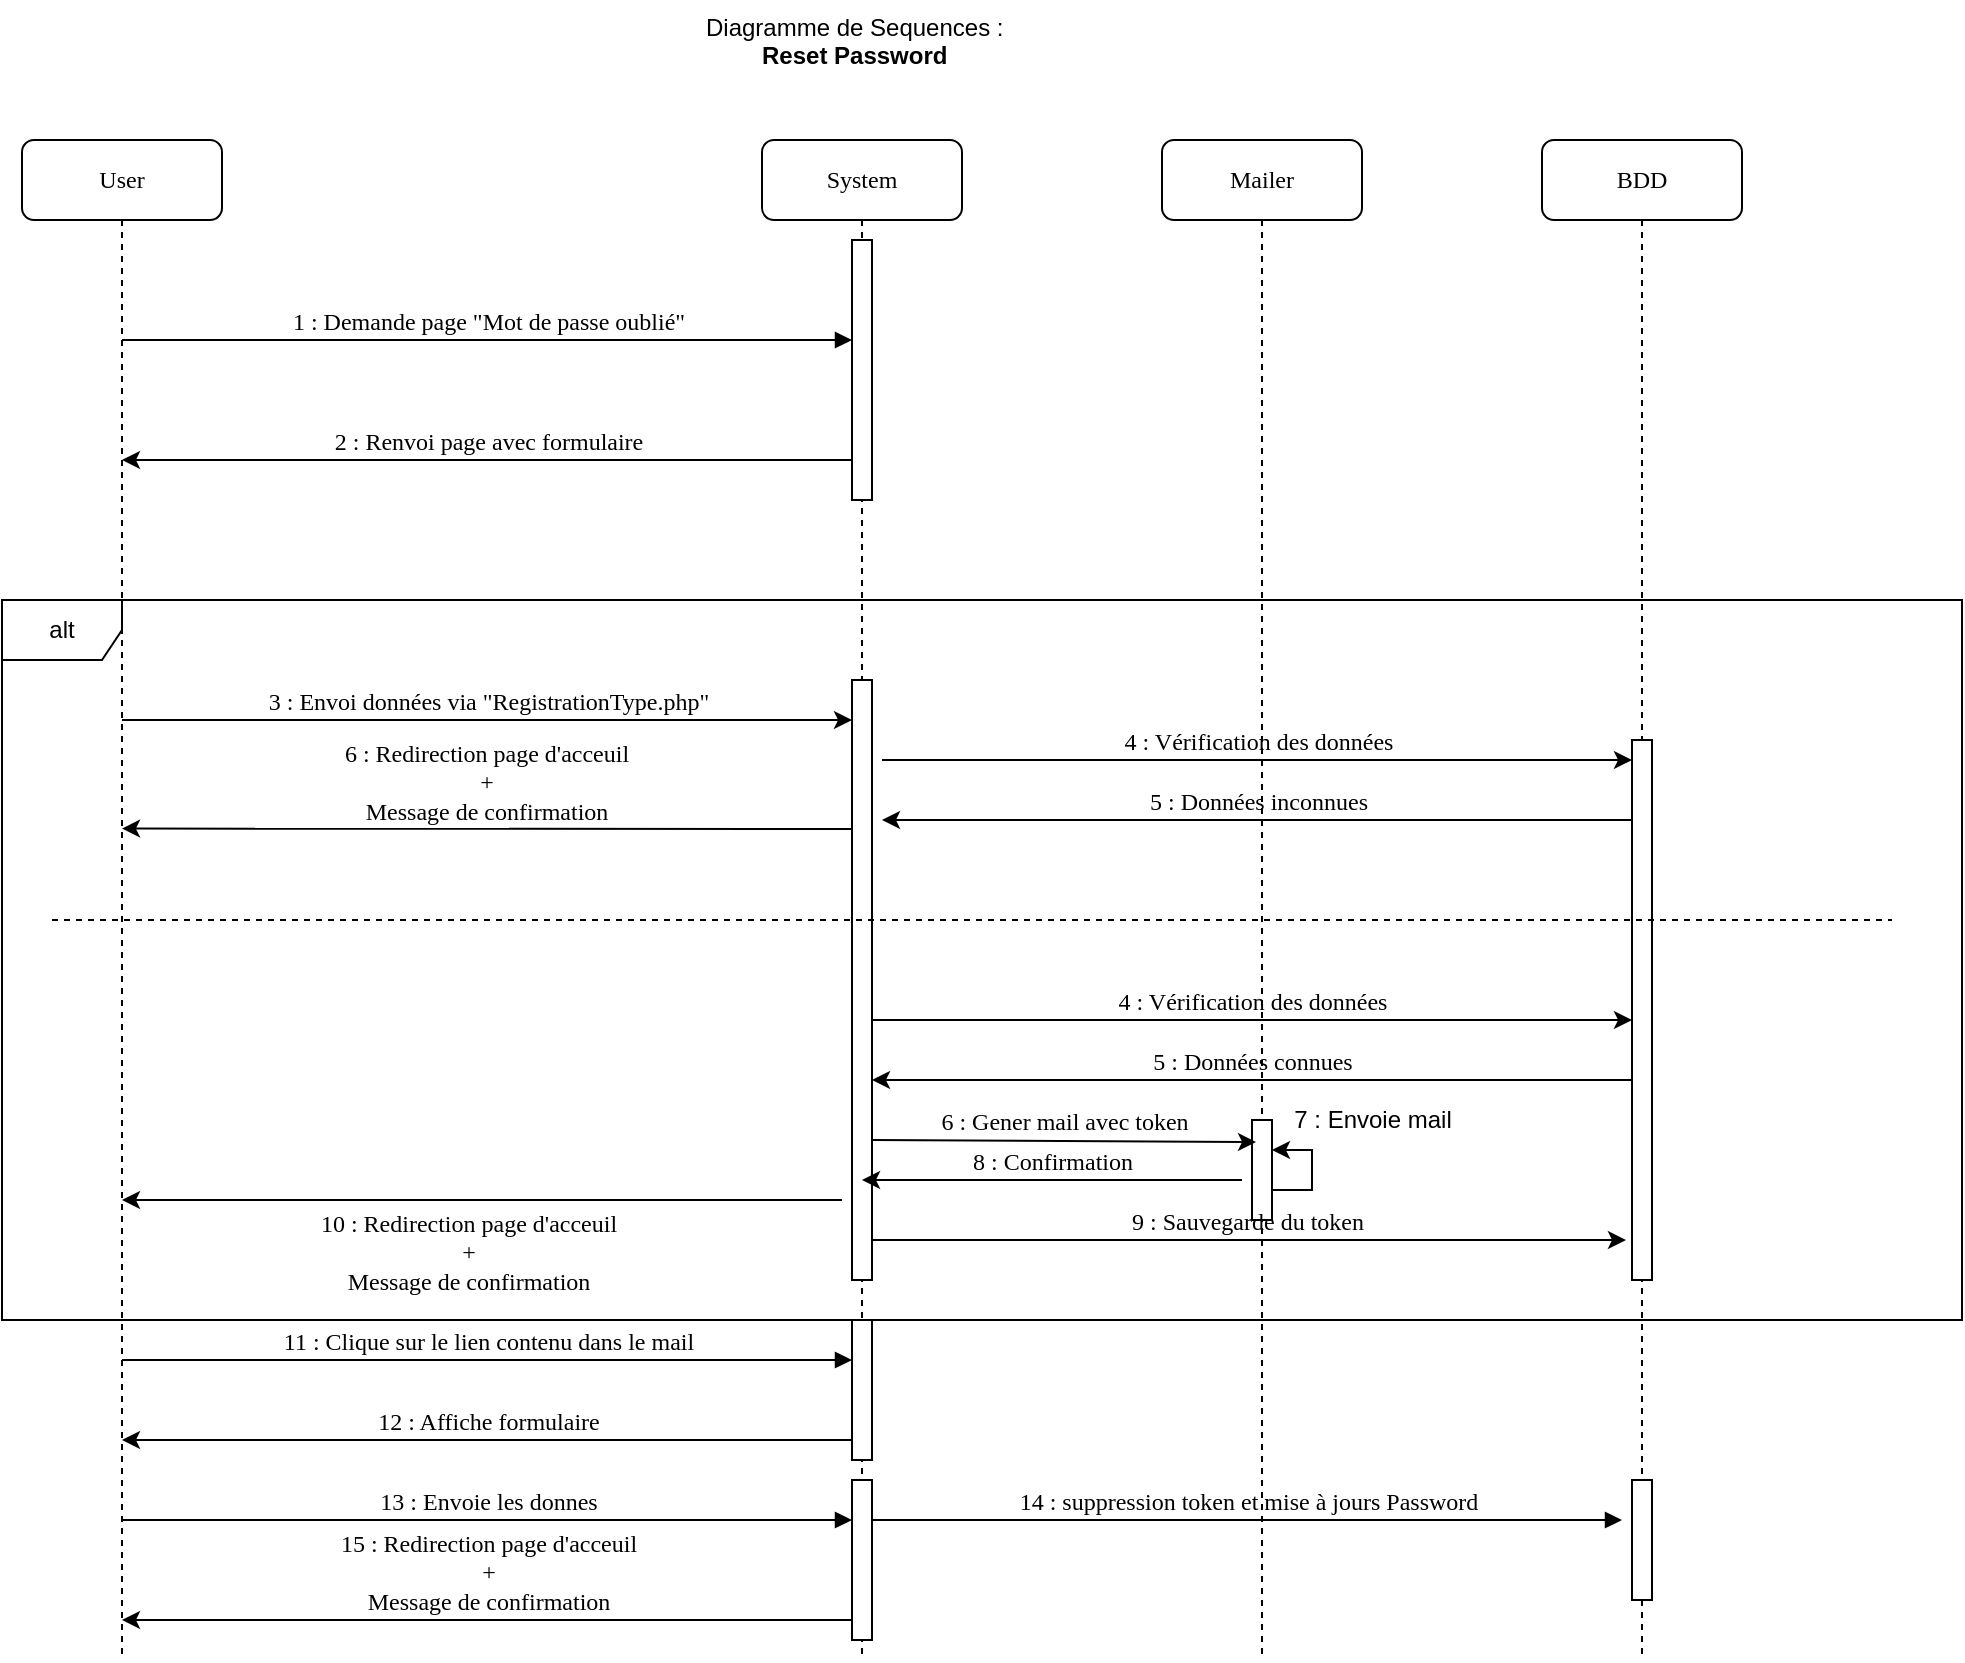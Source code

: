 <mxfile version="12.4.2" type="device" pages="1"><diagram name="Page-1" id="13e1069c-82ec-6db2-03f1-153e76fe0fe0"><mxGraphModel dx="1072" dy="792" grid="1" gridSize="10" guides="1" tooltips="1" connect="1" arrows="1" fold="1" page="1" pageScale="1" pageWidth="1100" pageHeight="850" background="#ffffff" math="0" shadow="0"><root><mxCell id="0"/><mxCell id="1" parent="0"/><mxCell id="iVb1Nu-RLqh_Ps4pL5e1-4" value="alt" style="shape=umlFrame;whiteSpace=wrap;html=1;" parent="1" vertex="1"><mxGeometry x="90" y="310" width="980" height="360" as="geometry"/></mxCell><mxCell id="7baba1c4bc27f4b0-2" value="System" style="shape=umlLifeline;perimeter=lifelinePerimeter;whiteSpace=wrap;html=1;container=1;collapsible=0;recursiveResize=0;outlineConnect=0;rounded=1;shadow=0;comic=0;labelBackgroundColor=none;strokeWidth=1;fontFamily=Verdana;fontSize=12;align=center;" parent="1" vertex="1"><mxGeometry x="470" y="80" width="100" height="760" as="geometry"/></mxCell><mxCell id="7baba1c4bc27f4b0-10" value="" style="html=1;points=[];perimeter=orthogonalPerimeter;rounded=0;shadow=0;comic=0;labelBackgroundColor=none;strokeWidth=1;fontFamily=Verdana;fontSize=12;align=center;" parent="7baba1c4bc27f4b0-2" vertex="1"><mxGeometry x="45" y="50" width="10" height="130" as="geometry"/></mxCell><mxCell id="iVb1Nu-RLqh_Ps4pL5e1-6" value="" style="html=1;points=[];perimeter=orthogonalPerimeter;rounded=0;shadow=0;comic=0;labelBackgroundColor=none;strokeWidth=1;fontFamily=Verdana;fontSize=12;align=center;" parent="7baba1c4bc27f4b0-2" vertex="1"><mxGeometry x="45" y="270" width="10" height="300" as="geometry"/></mxCell><mxCell id="oGswtRd152JvWVccDxA1-33" value="" style="html=1;points=[];perimeter=orthogonalPerimeter;rounded=0;shadow=0;comic=0;labelBackgroundColor=none;strokeWidth=1;fontFamily=Verdana;fontSize=12;align=center;" parent="7baba1c4bc27f4b0-2" vertex="1"><mxGeometry x="45" y="670" width="10" height="80" as="geometry"/></mxCell><mxCell id="7baba1c4bc27f4b0-3" value="BDD" style="shape=umlLifeline;perimeter=lifelinePerimeter;whiteSpace=wrap;html=1;container=1;collapsible=0;recursiveResize=0;outlineConnect=0;rounded=1;shadow=0;comic=0;labelBackgroundColor=none;strokeWidth=1;fontFamily=Verdana;fontSize=12;align=center;" parent="1" vertex="1"><mxGeometry x="860" y="80" width="100" height="760" as="geometry"/></mxCell><mxCell id="7baba1c4bc27f4b0-13" value="" style="html=1;points=[];perimeter=orthogonalPerimeter;rounded=0;shadow=0;comic=0;labelBackgroundColor=none;strokeWidth=1;fontFamily=Verdana;fontSize=12;align=center;" parent="7baba1c4bc27f4b0-3" vertex="1"><mxGeometry x="45" y="300" width="10" height="270" as="geometry"/></mxCell><mxCell id="oGswtRd152JvWVccDxA1-32" value="" style="html=1;points=[];perimeter=orthogonalPerimeter;rounded=0;shadow=0;comic=0;labelBackgroundColor=none;strokeWidth=1;fontFamily=Verdana;fontSize=12;align=center;" parent="7baba1c4bc27f4b0-3" vertex="1"><mxGeometry x="45" y="670" width="10" height="60" as="geometry"/></mxCell><mxCell id="7baba1c4bc27f4b0-8" value="User" style="shape=umlLifeline;perimeter=lifelinePerimeter;whiteSpace=wrap;html=1;container=1;collapsible=0;recursiveResize=0;outlineConnect=0;rounded=1;shadow=0;comic=0;labelBackgroundColor=none;strokeWidth=1;fontFamily=Verdana;fontSize=12;align=center;" parent="1" vertex="1"><mxGeometry x="100" y="80" width="100" height="760" as="geometry"/></mxCell><mxCell id="7baba1c4bc27f4b0-20" value="1 : Demande page &quot;Mot de passe oublié&quot;" style="html=1;verticalAlign=bottom;endArrow=block;labelBackgroundColor=none;fontFamily=Verdana;fontSize=12;edgeStyle=elbowEdgeStyle;elbow=vertical;" parent="1" target="7baba1c4bc27f4b0-10" edge="1"><mxGeometry relative="1" as="geometry"><mxPoint x="150" y="180" as="sourcePoint"/><mxPoint x="280" y="180" as="targetPoint"/></mxGeometry></mxCell><mxCell id="iVb1Nu-RLqh_Ps4pL5e1-3" value="2 : Renvoi page avec formulaire" style="html=1;verticalAlign=bottom;endArrow=none;labelBackgroundColor=none;fontFamily=Verdana;fontSize=12;edgeStyle=elbowEdgeStyle;elbow=vertical;startArrow=classic;startFill=1;endFill=0;" parent="1" edge="1"><mxGeometry relative="1" as="geometry"><mxPoint x="150" y="240" as="sourcePoint"/><mxPoint x="515" y="240" as="targetPoint"/></mxGeometry></mxCell><mxCell id="iVb1Nu-RLqh_Ps4pL5e1-5" value="3 : Envoi données via &quot;RegistrationType.php&quot;" style="html=1;verticalAlign=bottom;endArrow=classic;labelBackgroundColor=none;fontFamily=Verdana;fontSize=12;edgeStyle=elbowEdgeStyle;elbow=vertical;startArrow=none;startFill=0;endFill=1;" parent="1" edge="1"><mxGeometry relative="1" as="geometry"><mxPoint x="150" y="370" as="sourcePoint"/><mxPoint x="515" y="370" as="targetPoint"/></mxGeometry></mxCell><mxCell id="iVb1Nu-RLqh_Ps4pL5e1-10" value="6 : Redirection page d'acceuil&lt;br&gt;+&lt;br&gt;Message de confirmation" style="html=1;verticalAlign=bottom;endArrow=none;labelBackgroundColor=none;fontFamily=Verdana;fontSize=12;edgeStyle=elbowEdgeStyle;elbow=vertical;startArrow=classic;startFill=1;endFill=0;" parent="1" edge="1"><mxGeometry relative="1" as="geometry"><mxPoint x="150" y="424.29" as="sourcePoint"/><mxPoint x="515" y="424.29" as="targetPoint"/></mxGeometry></mxCell><mxCell id="iVb1Nu-RLqh_Ps4pL5e1-12" value="15 : Redirection page d'acceuil&lt;br&gt;+&lt;br&gt;Message de confirmation" style="html=1;verticalAlign=bottom;endArrow=none;labelBackgroundColor=none;fontFamily=Verdana;fontSize=12;edgeStyle=elbowEdgeStyle;elbow=vertical;startArrow=classic;startFill=1;endFill=0;" parent="1" edge="1"><mxGeometry relative="1" as="geometry"><mxPoint x="150" y="820" as="sourcePoint"/><mxPoint x="515" y="820" as="targetPoint"/></mxGeometry></mxCell><mxCell id="iVb1Nu-RLqh_Ps4pL5e1-13" value="Diagramme de Sequences :&lt;br&gt;&lt;div style=&quot;text-align: center&quot;&gt;&lt;b&gt;Reset Password&lt;/b&gt;&lt;/div&gt;" style="text;html=1;" parent="1" vertex="1"><mxGeometry x="440" y="10" width="180" height="40" as="geometry"/></mxCell><mxCell id="oGswtRd152JvWVccDxA1-12" value="4 : Vérification des données" style="html=1;verticalAlign=bottom;endArrow=classic;labelBackgroundColor=none;fontFamily=Verdana;fontSize=12;elbow=vertical;startArrow=none;startFill=0;endFill=1;" parent="1" target="7baba1c4bc27f4b0-13" edge="1"><mxGeometry relative="1" as="geometry"><mxPoint x="530" y="390" as="sourcePoint"/><mxPoint x="820" y="390" as="targetPoint"/><mxPoint as="offset"/></mxGeometry></mxCell><mxCell id="oGswtRd152JvWVccDxA1-13" value="5 : Données inconnues" style="html=1;verticalAlign=bottom;endArrow=none;labelBackgroundColor=none;fontFamily=Verdana;fontSize=12;edgeStyle=elbowEdgeStyle;elbow=vertical;startArrow=classic;startFill=1;endFill=0;" parent="1" target="7baba1c4bc27f4b0-13" edge="1"><mxGeometry relative="1" as="geometry"><mxPoint x="530" y="420" as="sourcePoint"/><mxPoint x="820" y="420" as="targetPoint"/><mxPoint as="offset"/></mxGeometry></mxCell><mxCell id="oGswtRd152JvWVccDxA1-14" value="Mailer" style="shape=umlLifeline;perimeter=lifelinePerimeter;whiteSpace=wrap;html=1;container=1;collapsible=0;recursiveResize=0;outlineConnect=0;rounded=1;shadow=0;comic=0;labelBackgroundColor=none;strokeWidth=1;fontFamily=Verdana;fontSize=12;align=center;" parent="1" vertex="1"><mxGeometry x="670" y="80" width="100" height="760" as="geometry"/></mxCell><mxCell id="oGswtRd152JvWVccDxA1-20" style="edgeStyle=none;rounded=0;orthogonalLoop=1;jettySize=auto;html=1;startArrow=classic;startFill=1;endArrow=none;endFill=0;" parent="oGswtRd152JvWVccDxA1-14" source="oGswtRd152JvWVccDxA1-15" target="oGswtRd152JvWVccDxA1-14" edge="1"><mxGeometry relative="1" as="geometry"/></mxCell><mxCell id="oGswtRd152JvWVccDxA1-15" value="" style="html=1;points=[];perimeter=orthogonalPerimeter;rounded=0;shadow=0;comic=0;labelBackgroundColor=none;strokeWidth=1;fontFamily=Verdana;fontSize=12;align=center;" parent="oGswtRd152JvWVccDxA1-14" vertex="1"><mxGeometry x="45" y="490" width="10" height="50" as="geometry"/></mxCell><mxCell id="oGswtRd152JvWVccDxA1-21" style="edgeStyle=none;rounded=0;orthogonalLoop=1;jettySize=auto;html=1;startArrow=classic;startFill=1;endArrow=none;endFill=0;" parent="oGswtRd152JvWVccDxA1-14" source="oGswtRd152JvWVccDxA1-15" target="oGswtRd152JvWVccDxA1-15" edge="1"><mxGeometry relative="1" as="geometry"/></mxCell><mxCell id="oGswtRd152JvWVccDxA1-17" value="4 : Vérification des données" style="html=1;verticalAlign=bottom;endArrow=classic;labelBackgroundColor=none;fontFamily=Verdana;fontSize=12;elbow=vertical;startArrow=none;startFill=0;endFill=1;" parent="1" target="7baba1c4bc27f4b0-13" edge="1"><mxGeometry relative="1" as="geometry"><mxPoint x="525" y="520" as="sourcePoint"/><mxPoint x="815" y="520" as="targetPoint"/><mxPoint as="offset"/></mxGeometry></mxCell><mxCell id="oGswtRd152JvWVccDxA1-18" value="5 : Données connues" style="html=1;verticalAlign=bottom;endArrow=none;labelBackgroundColor=none;fontFamily=Verdana;fontSize=12;elbow=vertical;startArrow=classic;startFill=1;endFill=0;" parent="1" target="7baba1c4bc27f4b0-13" edge="1"><mxGeometry relative="1" as="geometry"><mxPoint x="525" y="550" as="sourcePoint"/><mxPoint x="815" y="550" as="targetPoint"/><mxPoint as="offset"/></mxGeometry></mxCell><mxCell id="oGswtRd152JvWVccDxA1-19" value="6 : Gener mail avec token" style="html=1;verticalAlign=bottom;endArrow=classic;labelBackgroundColor=none;fontFamily=Verdana;fontSize=12;elbow=vertical;startArrow=none;startFill=0;endFill=1;entryX=0.2;entryY=0.22;entryDx=0;entryDy=0;entryPerimeter=0;" parent="1" target="oGswtRd152JvWVccDxA1-15" edge="1"><mxGeometry relative="1" as="geometry"><mxPoint x="525" y="580" as="sourcePoint"/><mxPoint x="710" y="590" as="targetPoint"/><mxPoint as="offset"/></mxGeometry></mxCell><mxCell id="oGswtRd152JvWVccDxA1-22" value="7 : Envoie mail" style="text;html=1;align=center;verticalAlign=middle;resizable=0;points=[];;autosize=1;" parent="1" vertex="1"><mxGeometry x="730" y="560" width="90" height="20" as="geometry"/></mxCell><mxCell id="oGswtRd152JvWVccDxA1-23" value="8 : Confirmation" style="html=1;verticalAlign=bottom;endArrow=none;labelBackgroundColor=none;fontFamily=Verdana;fontSize=12;elbow=vertical;startArrow=classic;startFill=1;endFill=0;" parent="1" edge="1"><mxGeometry relative="1" as="geometry"><mxPoint x="520" y="600" as="sourcePoint"/><mxPoint x="710" y="600" as="targetPoint"/><mxPoint as="offset"/></mxGeometry></mxCell><mxCell id="oGswtRd152JvWVccDxA1-25" value="9 : Sauvegarde du token&amp;nbsp;" style="html=1;verticalAlign=bottom;endArrow=classic;labelBackgroundColor=none;fontFamily=Verdana;fontSize=12;elbow=vertical;startArrow=none;startFill=0;endFill=1;" parent="1" source="iVb1Nu-RLqh_Ps4pL5e1-6" edge="1"><mxGeometry relative="1" as="geometry"><mxPoint x="520" y="640" as="sourcePoint"/><mxPoint x="902" y="630" as="targetPoint"/><mxPoint as="offset"/></mxGeometry></mxCell><mxCell id="oGswtRd152JvWVccDxA1-28" value="11 : Clique sur le lien contenu dans le mail&lt;br&gt;" style="html=1;verticalAlign=bottom;endArrow=block;labelBackgroundColor=none;fontFamily=Verdana;fontSize=12;edgeStyle=elbowEdgeStyle;elbow=vertical;" parent="1" edge="1"><mxGeometry relative="1" as="geometry"><mxPoint x="150" y="690" as="sourcePoint"/><mxPoint x="515" y="690" as="targetPoint"/></mxGeometry></mxCell><mxCell id="oGswtRd152JvWVccDxA1-29" value="12 : Affiche formulaire" style="html=1;verticalAlign=bottom;endArrow=none;labelBackgroundColor=none;fontFamily=Verdana;fontSize=12;edgeStyle=elbowEdgeStyle;elbow=vertical;startArrow=classic;startFill=1;endFill=0;" parent="1" edge="1"><mxGeometry relative="1" as="geometry"><mxPoint x="150" y="730" as="sourcePoint"/><mxPoint x="515" y="730" as="targetPoint"/></mxGeometry></mxCell><mxCell id="oGswtRd152JvWVccDxA1-30" value="" style="html=1;points=[];perimeter=orthogonalPerimeter;rounded=0;shadow=0;comic=0;labelBackgroundColor=none;strokeWidth=1;fontFamily=Verdana;fontSize=12;align=center;" parent="1" vertex="1"><mxGeometry x="515" y="670" width="10" height="70" as="geometry"/></mxCell><mxCell id="oGswtRd152JvWVccDxA1-31" value="13 : Envoie les donnes" style="html=1;verticalAlign=bottom;endArrow=block;labelBackgroundColor=none;fontFamily=Verdana;fontSize=12;edgeStyle=elbowEdgeStyle;elbow=vertical;" parent="1" edge="1"><mxGeometry relative="1" as="geometry"><mxPoint x="150" y="770" as="sourcePoint"/><mxPoint x="515" y="770" as="targetPoint"/><mxPoint as="offset"/></mxGeometry></mxCell><mxCell id="oGswtRd152JvWVccDxA1-34" value="14 : suppression token et mise à jours Password" style="html=1;verticalAlign=bottom;endArrow=block;labelBackgroundColor=none;fontFamily=Verdana;fontSize=12;edgeStyle=elbowEdgeStyle;elbow=vertical;" parent="1" edge="1"><mxGeometry relative="1" as="geometry"><mxPoint x="525" y="770" as="sourcePoint"/><mxPoint x="900" y="770" as="targetPoint"/><mxPoint as="offset"/></mxGeometry></mxCell><mxCell id="p9li8djmBKr0ndxK4fsu-1" value="" style="endArrow=none;dashed=1;html=1;" parent="1" edge="1"><mxGeometry width="50" height="50" relative="1" as="geometry"><mxPoint x="115" y="470" as="sourcePoint"/><mxPoint x="1035" y="470" as="targetPoint"/></mxGeometry></mxCell><mxCell id="oGswtRd152JvWVccDxA1-35" value="10 : Redirection page d'acceuil&lt;br&gt;+&lt;br&gt;Message de confirmation" style="html=1;verticalAlign=bottom;endArrow=none;labelBackgroundColor=none;fontFamily=Verdana;fontSize=12;edgeStyle=elbowEdgeStyle;elbow=vertical;startArrow=classic;startFill=1;endFill=0;" parent="1" source="7baba1c4bc27f4b0-8" edge="1"><mxGeometry x="0.135" y="-60" relative="1" as="geometry"><mxPoint x="160" y="610" as="sourcePoint"/><mxPoint x="510" y="610" as="targetPoint"/><mxPoint x="-32" y="-10" as="offset"/></mxGeometry></mxCell></root></mxGraphModel></diagram></mxfile>